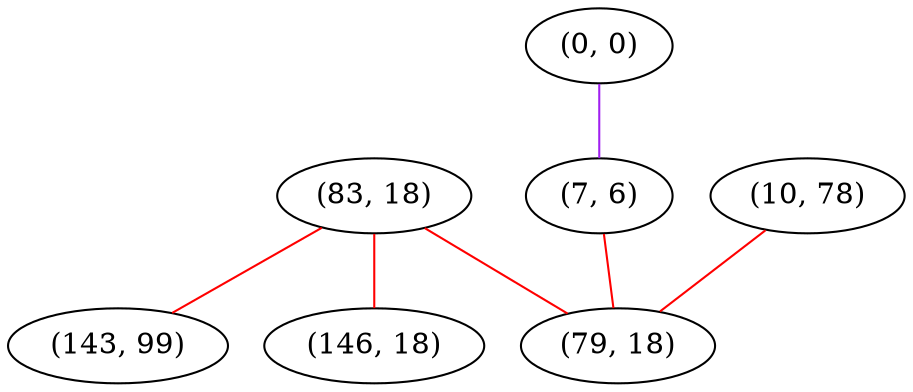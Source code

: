 graph "" {
"(83, 18)";
"(0, 0)";
"(143, 99)";
"(7, 6)";
"(10, 78)";
"(79, 18)";
"(146, 18)";
"(83, 18)" -- "(143, 99)"  [color=red, key=0, weight=1];
"(83, 18)" -- "(79, 18)"  [color=red, key=0, weight=1];
"(83, 18)" -- "(146, 18)"  [color=red, key=0, weight=1];
"(0, 0)" -- "(7, 6)"  [color=purple, key=0, weight=4];
"(7, 6)" -- "(79, 18)"  [color=red, key=0, weight=1];
"(10, 78)" -- "(79, 18)"  [color=red, key=0, weight=1];
}
